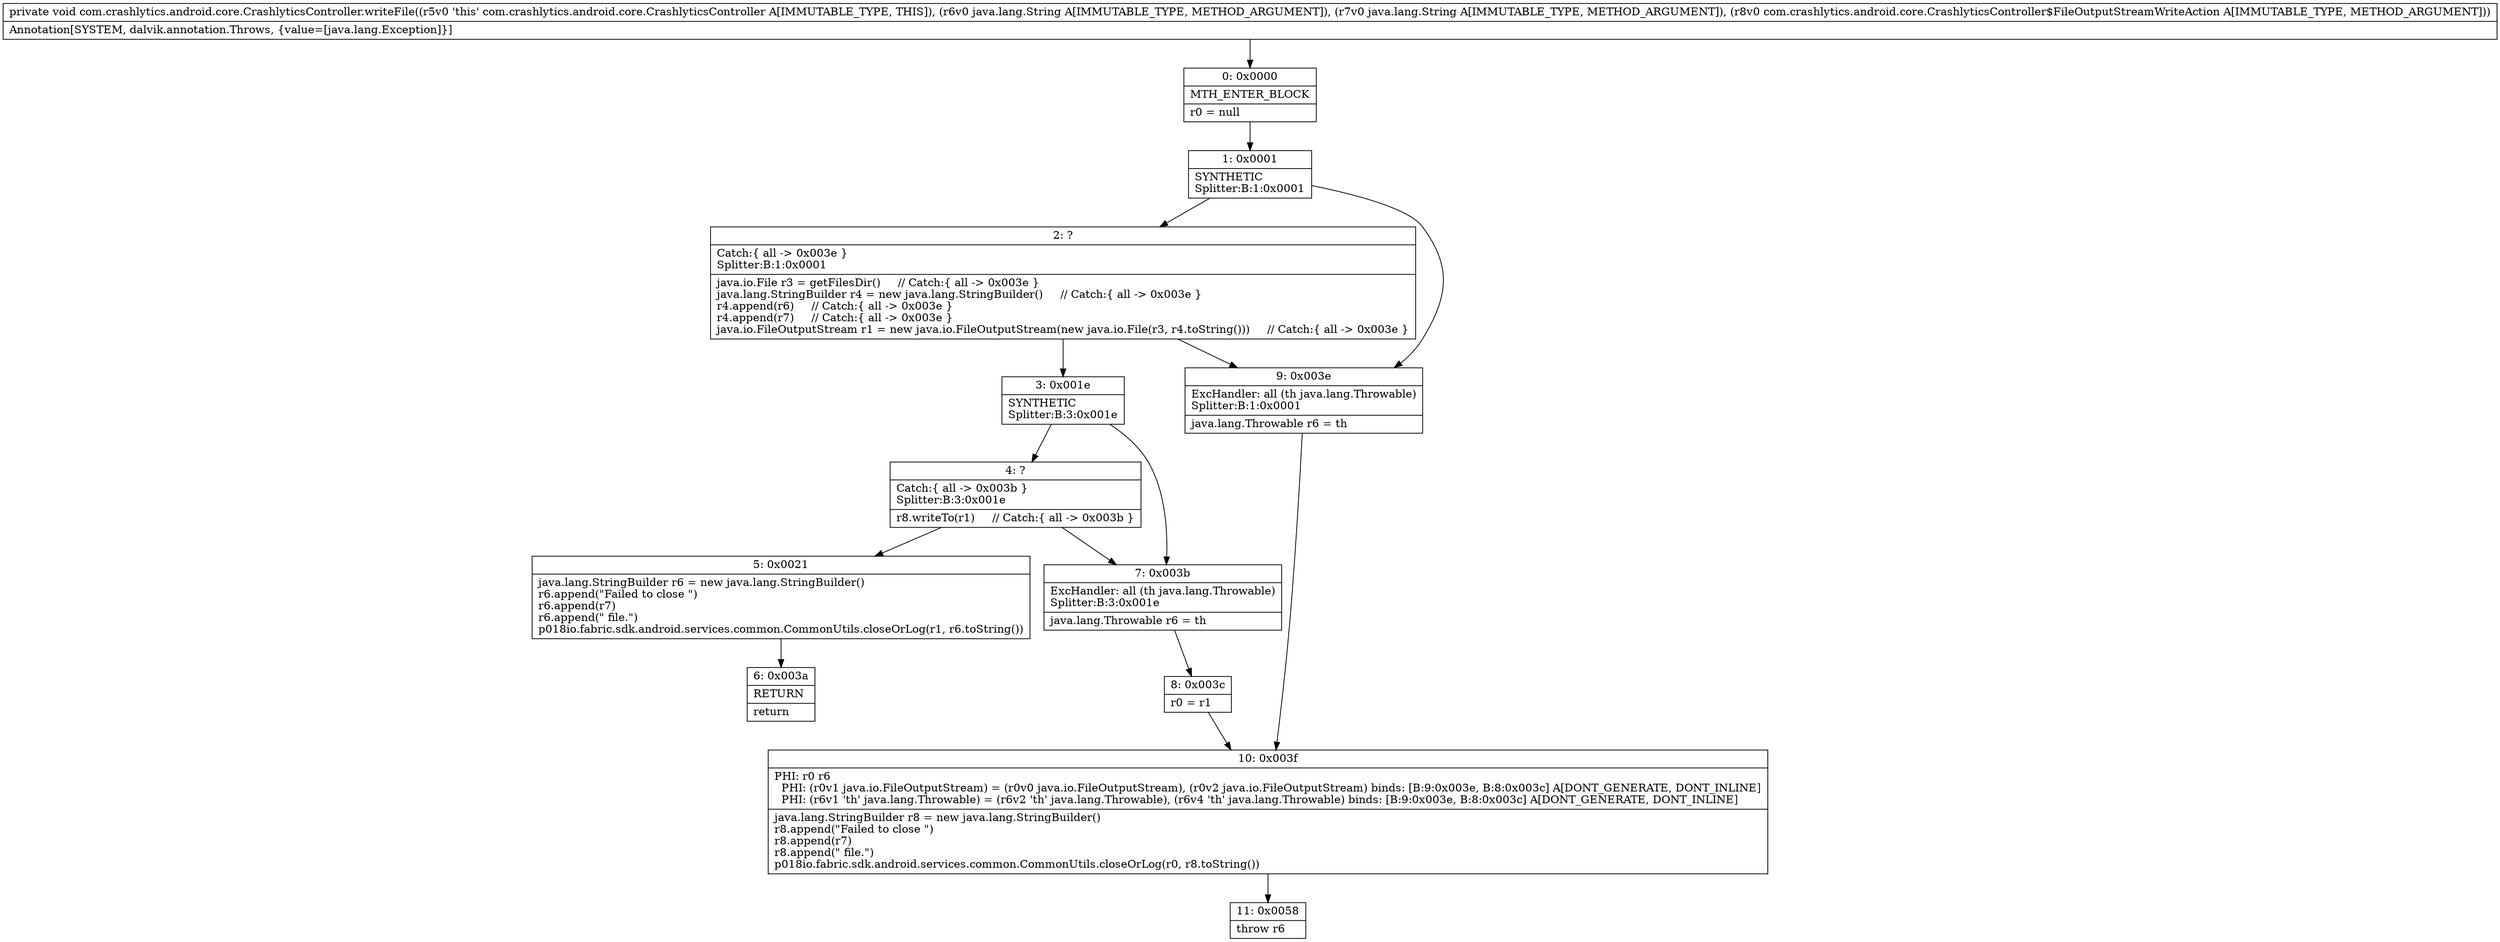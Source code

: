 digraph "CFG forcom.crashlytics.android.core.CrashlyticsController.writeFile(Ljava\/lang\/String;Ljava\/lang\/String;Lcom\/crashlytics\/android\/core\/CrashlyticsController$FileOutputStreamWriteAction;)V" {
Node_0 [shape=record,label="{0\:\ 0x0000|MTH_ENTER_BLOCK\l|r0 = null\l}"];
Node_1 [shape=record,label="{1\:\ 0x0001|SYNTHETIC\lSplitter:B:1:0x0001\l}"];
Node_2 [shape=record,label="{2\:\ ?|Catch:\{ all \-\> 0x003e \}\lSplitter:B:1:0x0001\l|java.io.File r3 = getFilesDir()     \/\/ Catch:\{ all \-\> 0x003e \}\ljava.lang.StringBuilder r4 = new java.lang.StringBuilder()     \/\/ Catch:\{ all \-\> 0x003e \}\lr4.append(r6)     \/\/ Catch:\{ all \-\> 0x003e \}\lr4.append(r7)     \/\/ Catch:\{ all \-\> 0x003e \}\ljava.io.FileOutputStream r1 = new java.io.FileOutputStream(new java.io.File(r3, r4.toString()))     \/\/ Catch:\{ all \-\> 0x003e \}\l}"];
Node_3 [shape=record,label="{3\:\ 0x001e|SYNTHETIC\lSplitter:B:3:0x001e\l}"];
Node_4 [shape=record,label="{4\:\ ?|Catch:\{ all \-\> 0x003b \}\lSplitter:B:3:0x001e\l|r8.writeTo(r1)     \/\/ Catch:\{ all \-\> 0x003b \}\l}"];
Node_5 [shape=record,label="{5\:\ 0x0021|java.lang.StringBuilder r6 = new java.lang.StringBuilder()\lr6.append(\"Failed to close \")\lr6.append(r7)\lr6.append(\" file.\")\lp018io.fabric.sdk.android.services.common.CommonUtils.closeOrLog(r1, r6.toString())\l}"];
Node_6 [shape=record,label="{6\:\ 0x003a|RETURN\l|return\l}"];
Node_7 [shape=record,label="{7\:\ 0x003b|ExcHandler: all (th java.lang.Throwable)\lSplitter:B:3:0x001e\l|java.lang.Throwable r6 = th\l}"];
Node_8 [shape=record,label="{8\:\ 0x003c|r0 = r1\l}"];
Node_9 [shape=record,label="{9\:\ 0x003e|ExcHandler: all (th java.lang.Throwable)\lSplitter:B:1:0x0001\l|java.lang.Throwable r6 = th\l}"];
Node_10 [shape=record,label="{10\:\ 0x003f|PHI: r0 r6 \l  PHI: (r0v1 java.io.FileOutputStream) = (r0v0 java.io.FileOutputStream), (r0v2 java.io.FileOutputStream) binds: [B:9:0x003e, B:8:0x003c] A[DONT_GENERATE, DONT_INLINE]\l  PHI: (r6v1 'th' java.lang.Throwable) = (r6v2 'th' java.lang.Throwable), (r6v4 'th' java.lang.Throwable) binds: [B:9:0x003e, B:8:0x003c] A[DONT_GENERATE, DONT_INLINE]\l|java.lang.StringBuilder r8 = new java.lang.StringBuilder()\lr8.append(\"Failed to close \")\lr8.append(r7)\lr8.append(\" file.\")\lp018io.fabric.sdk.android.services.common.CommonUtils.closeOrLog(r0, r8.toString())\l}"];
Node_11 [shape=record,label="{11\:\ 0x0058|throw r6\l}"];
MethodNode[shape=record,label="{private void com.crashlytics.android.core.CrashlyticsController.writeFile((r5v0 'this' com.crashlytics.android.core.CrashlyticsController A[IMMUTABLE_TYPE, THIS]), (r6v0 java.lang.String A[IMMUTABLE_TYPE, METHOD_ARGUMENT]), (r7v0 java.lang.String A[IMMUTABLE_TYPE, METHOD_ARGUMENT]), (r8v0 com.crashlytics.android.core.CrashlyticsController$FileOutputStreamWriteAction A[IMMUTABLE_TYPE, METHOD_ARGUMENT]))  | Annotation[SYSTEM, dalvik.annotation.Throws, \{value=[java.lang.Exception]\}]\l}"];
MethodNode -> Node_0;
Node_0 -> Node_1;
Node_1 -> Node_2;
Node_1 -> Node_9;
Node_2 -> Node_3;
Node_2 -> Node_9;
Node_3 -> Node_4;
Node_3 -> Node_7;
Node_4 -> Node_5;
Node_4 -> Node_7;
Node_5 -> Node_6;
Node_7 -> Node_8;
Node_8 -> Node_10;
Node_9 -> Node_10;
Node_10 -> Node_11;
}

